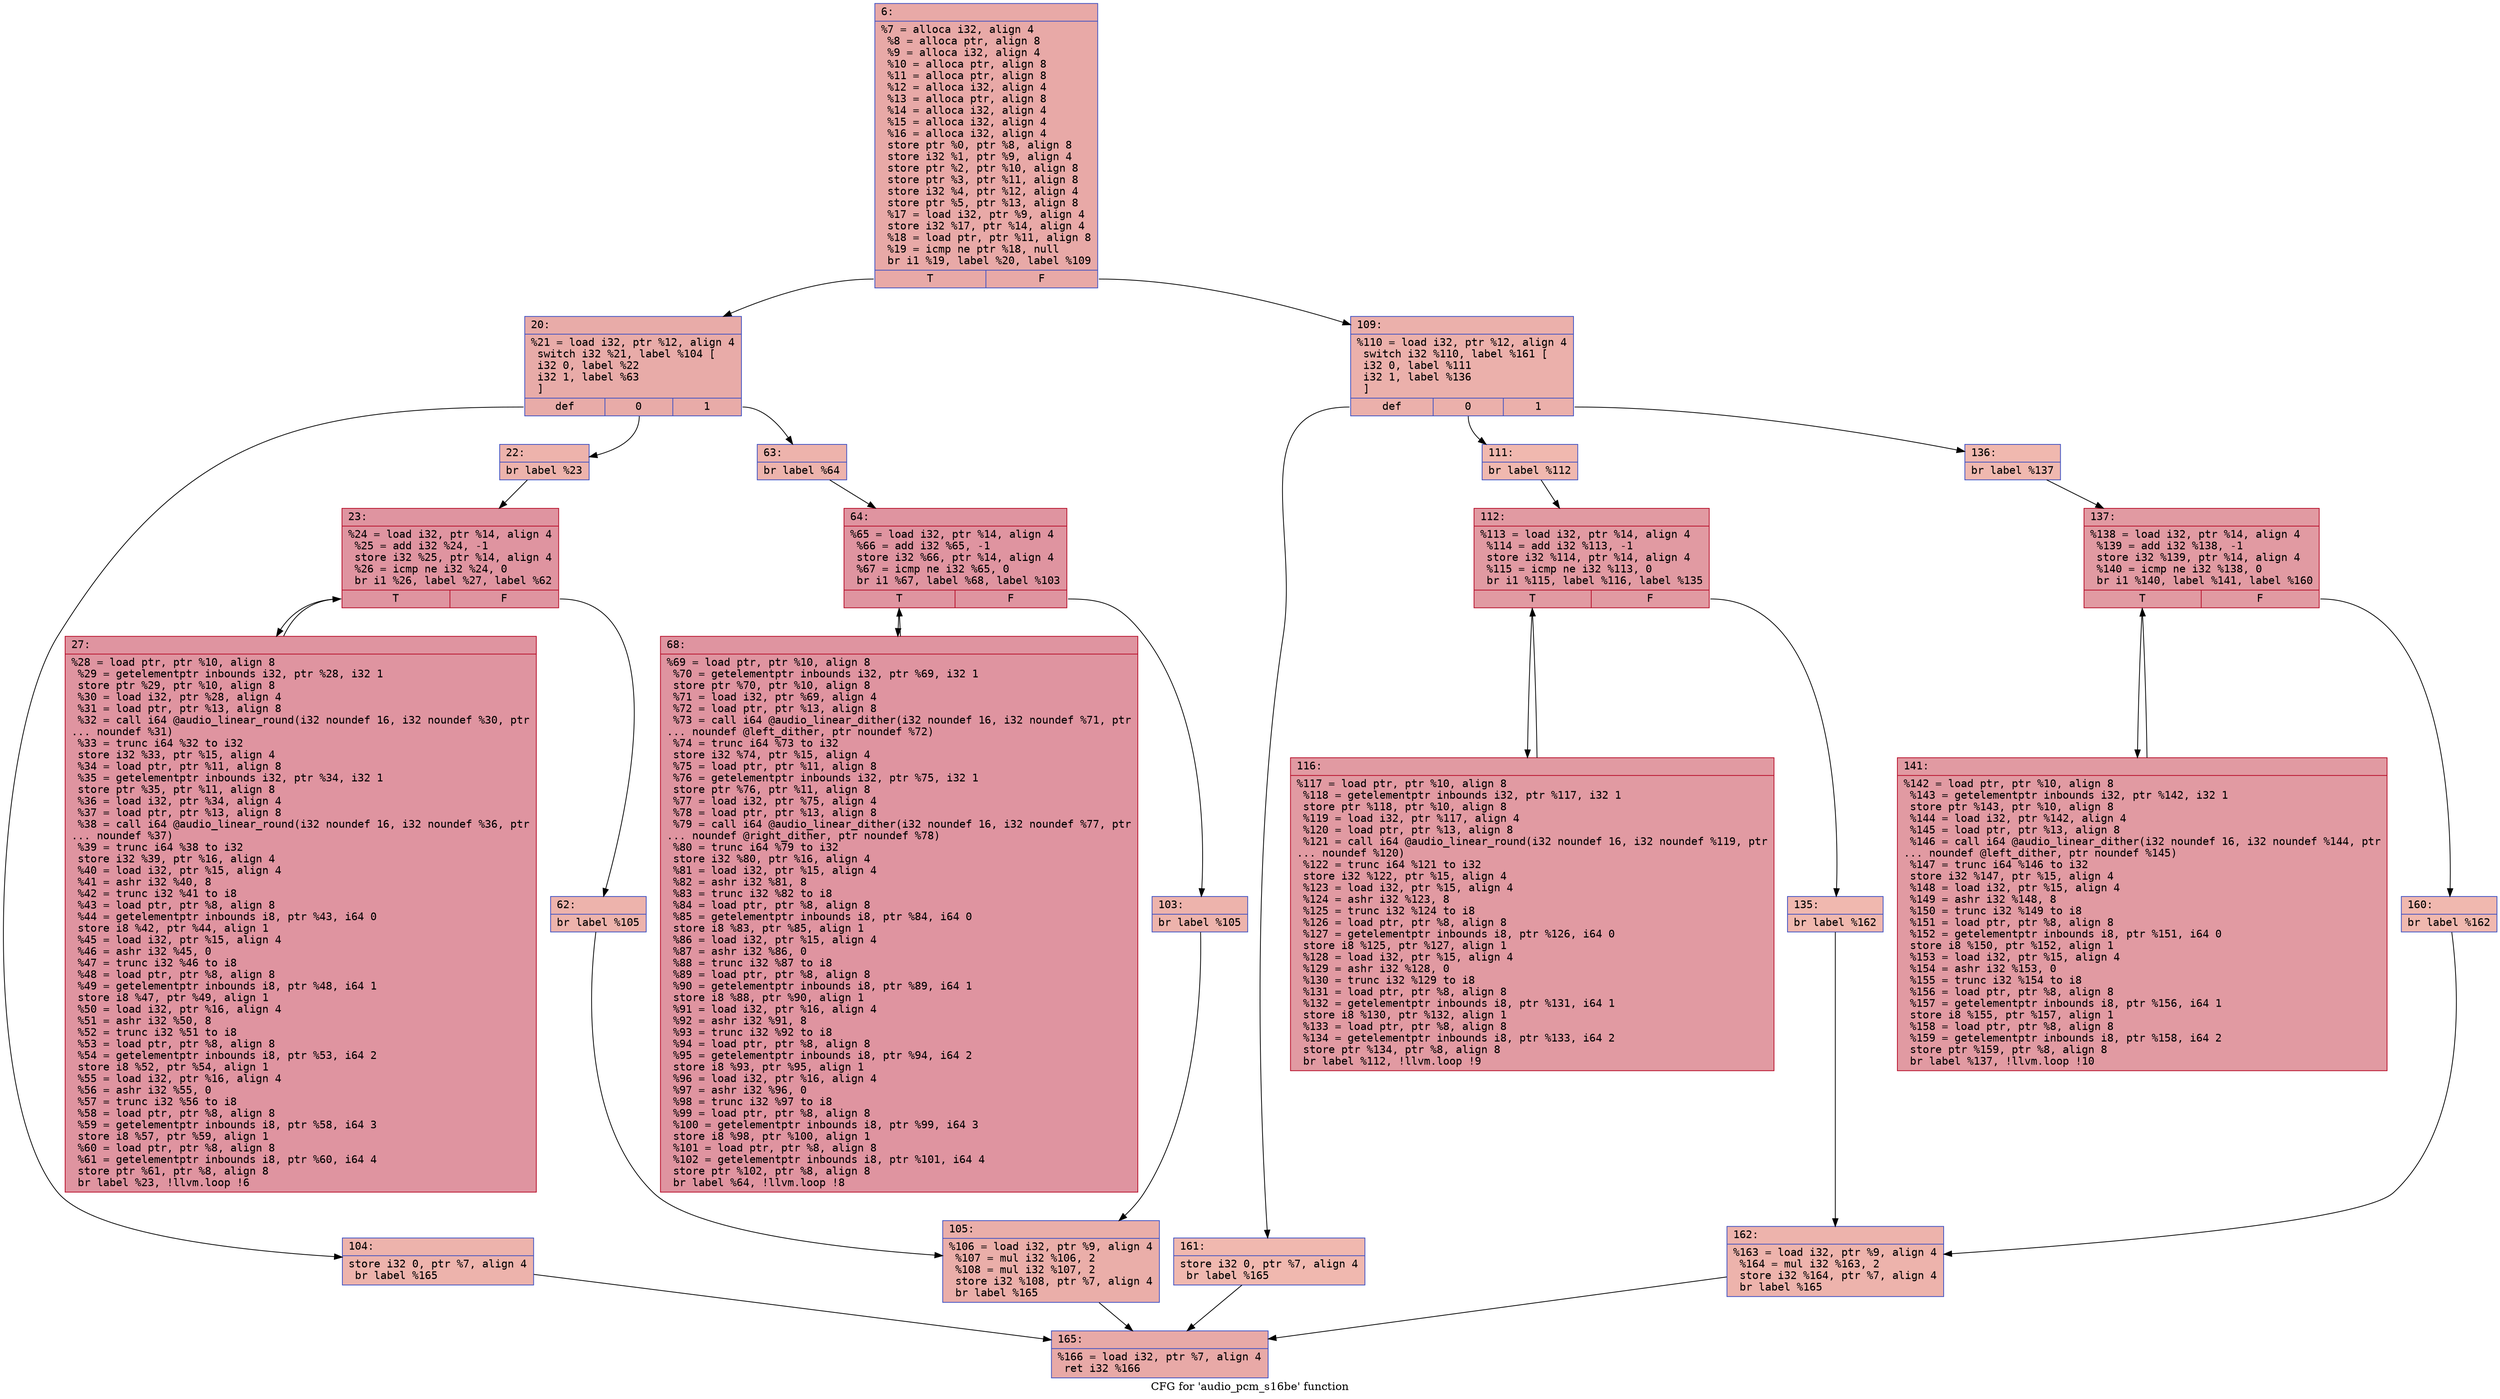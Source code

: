 digraph "CFG for 'audio_pcm_s16be' function" {
	label="CFG for 'audio_pcm_s16be' function";

	Node0x6000022d8d70 [shape=record,color="#3d50c3ff", style=filled, fillcolor="#ca3b3770" fontname="Courier",label="{6:\l|  %7 = alloca i32, align 4\l  %8 = alloca ptr, align 8\l  %9 = alloca i32, align 4\l  %10 = alloca ptr, align 8\l  %11 = alloca ptr, align 8\l  %12 = alloca i32, align 4\l  %13 = alloca ptr, align 8\l  %14 = alloca i32, align 4\l  %15 = alloca i32, align 4\l  %16 = alloca i32, align 4\l  store ptr %0, ptr %8, align 8\l  store i32 %1, ptr %9, align 4\l  store ptr %2, ptr %10, align 8\l  store ptr %3, ptr %11, align 8\l  store i32 %4, ptr %12, align 4\l  store ptr %5, ptr %13, align 8\l  %17 = load i32, ptr %9, align 4\l  store i32 %17, ptr %14, align 4\l  %18 = load ptr, ptr %11, align 8\l  %19 = icmp ne ptr %18, null\l  br i1 %19, label %20, label %109\l|{<s0>T|<s1>F}}"];
	Node0x6000022d8d70:s0 -> Node0x6000022d8dc0[tooltip="6 -> 20\nProbability 62.50%" ];
	Node0x6000022d8d70:s1 -> Node0x6000022d9130[tooltip="6 -> 109\nProbability 37.50%" ];
	Node0x6000022d8dc0 [shape=record,color="#3d50c3ff", style=filled, fillcolor="#cc403a70" fontname="Courier",label="{20:\l|  %21 = load i32, ptr %12, align 4\l  switch i32 %21, label %104 [\l    i32 0, label %22\l    i32 1, label %63\l  ]\l|{<s0>def|<s1>0|<s2>1}}"];
	Node0x6000022d8dc0:s0 -> Node0x6000022d9090[tooltip="20 -> 104\nProbability 33.33%" ];
	Node0x6000022d8dc0:s1 -> Node0x6000022d8e10[tooltip="20 -> 22\nProbability 33.33%" ];
	Node0x6000022d8dc0:s2 -> Node0x6000022d8f50[tooltip="20 -> 63\nProbability 33.33%" ];
	Node0x6000022d8e10 [shape=record,color="#3d50c3ff", style=filled, fillcolor="#d6524470" fontname="Courier",label="{22:\l|  br label %23\l}"];
	Node0x6000022d8e10 -> Node0x6000022d8e60[tooltip="22 -> 23\nProbability 100.00%" ];
	Node0x6000022d8e60 [shape=record,color="#b70d28ff", style=filled, fillcolor="#b70d2870" fontname="Courier",label="{23:\l|  %24 = load i32, ptr %14, align 4\l  %25 = add i32 %24, -1\l  store i32 %25, ptr %14, align 4\l  %26 = icmp ne i32 %24, 0\l  br i1 %26, label %27, label %62\l|{<s0>T|<s1>F}}"];
	Node0x6000022d8e60:s0 -> Node0x6000022d8eb0[tooltip="23 -> 27\nProbability 96.88%" ];
	Node0x6000022d8e60:s1 -> Node0x6000022d8f00[tooltip="23 -> 62\nProbability 3.12%" ];
	Node0x6000022d8eb0 [shape=record,color="#b70d28ff", style=filled, fillcolor="#b70d2870" fontname="Courier",label="{27:\l|  %28 = load ptr, ptr %10, align 8\l  %29 = getelementptr inbounds i32, ptr %28, i32 1\l  store ptr %29, ptr %10, align 8\l  %30 = load i32, ptr %28, align 4\l  %31 = load ptr, ptr %13, align 8\l  %32 = call i64 @audio_linear_round(i32 noundef 16, i32 noundef %30, ptr\l... noundef %31)\l  %33 = trunc i64 %32 to i32\l  store i32 %33, ptr %15, align 4\l  %34 = load ptr, ptr %11, align 8\l  %35 = getelementptr inbounds i32, ptr %34, i32 1\l  store ptr %35, ptr %11, align 8\l  %36 = load i32, ptr %34, align 4\l  %37 = load ptr, ptr %13, align 8\l  %38 = call i64 @audio_linear_round(i32 noundef 16, i32 noundef %36, ptr\l... noundef %37)\l  %39 = trunc i64 %38 to i32\l  store i32 %39, ptr %16, align 4\l  %40 = load i32, ptr %15, align 4\l  %41 = ashr i32 %40, 8\l  %42 = trunc i32 %41 to i8\l  %43 = load ptr, ptr %8, align 8\l  %44 = getelementptr inbounds i8, ptr %43, i64 0\l  store i8 %42, ptr %44, align 1\l  %45 = load i32, ptr %15, align 4\l  %46 = ashr i32 %45, 0\l  %47 = trunc i32 %46 to i8\l  %48 = load ptr, ptr %8, align 8\l  %49 = getelementptr inbounds i8, ptr %48, i64 1\l  store i8 %47, ptr %49, align 1\l  %50 = load i32, ptr %16, align 4\l  %51 = ashr i32 %50, 8\l  %52 = trunc i32 %51 to i8\l  %53 = load ptr, ptr %8, align 8\l  %54 = getelementptr inbounds i8, ptr %53, i64 2\l  store i8 %52, ptr %54, align 1\l  %55 = load i32, ptr %16, align 4\l  %56 = ashr i32 %55, 0\l  %57 = trunc i32 %56 to i8\l  %58 = load ptr, ptr %8, align 8\l  %59 = getelementptr inbounds i8, ptr %58, i64 3\l  store i8 %57, ptr %59, align 1\l  %60 = load ptr, ptr %8, align 8\l  %61 = getelementptr inbounds i8, ptr %60, i64 4\l  store ptr %61, ptr %8, align 8\l  br label %23, !llvm.loop !6\l}"];
	Node0x6000022d8eb0 -> Node0x6000022d8e60[tooltip="27 -> 23\nProbability 100.00%" ];
	Node0x6000022d8f00 [shape=record,color="#3d50c3ff", style=filled, fillcolor="#d6524470" fontname="Courier",label="{62:\l|  br label %105\l}"];
	Node0x6000022d8f00 -> Node0x6000022d90e0[tooltip="62 -> 105\nProbability 100.00%" ];
	Node0x6000022d8f50 [shape=record,color="#3d50c3ff", style=filled, fillcolor="#d6524470" fontname="Courier",label="{63:\l|  br label %64\l}"];
	Node0x6000022d8f50 -> Node0x6000022d8fa0[tooltip="63 -> 64\nProbability 100.00%" ];
	Node0x6000022d8fa0 [shape=record,color="#b70d28ff", style=filled, fillcolor="#b70d2870" fontname="Courier",label="{64:\l|  %65 = load i32, ptr %14, align 4\l  %66 = add i32 %65, -1\l  store i32 %66, ptr %14, align 4\l  %67 = icmp ne i32 %65, 0\l  br i1 %67, label %68, label %103\l|{<s0>T|<s1>F}}"];
	Node0x6000022d8fa0:s0 -> Node0x6000022d8ff0[tooltip="64 -> 68\nProbability 96.88%" ];
	Node0x6000022d8fa0:s1 -> Node0x6000022d9040[tooltip="64 -> 103\nProbability 3.12%" ];
	Node0x6000022d8ff0 [shape=record,color="#b70d28ff", style=filled, fillcolor="#b70d2870" fontname="Courier",label="{68:\l|  %69 = load ptr, ptr %10, align 8\l  %70 = getelementptr inbounds i32, ptr %69, i32 1\l  store ptr %70, ptr %10, align 8\l  %71 = load i32, ptr %69, align 4\l  %72 = load ptr, ptr %13, align 8\l  %73 = call i64 @audio_linear_dither(i32 noundef 16, i32 noundef %71, ptr\l... noundef @left_dither, ptr noundef %72)\l  %74 = trunc i64 %73 to i32\l  store i32 %74, ptr %15, align 4\l  %75 = load ptr, ptr %11, align 8\l  %76 = getelementptr inbounds i32, ptr %75, i32 1\l  store ptr %76, ptr %11, align 8\l  %77 = load i32, ptr %75, align 4\l  %78 = load ptr, ptr %13, align 8\l  %79 = call i64 @audio_linear_dither(i32 noundef 16, i32 noundef %77, ptr\l... noundef @right_dither, ptr noundef %78)\l  %80 = trunc i64 %79 to i32\l  store i32 %80, ptr %16, align 4\l  %81 = load i32, ptr %15, align 4\l  %82 = ashr i32 %81, 8\l  %83 = trunc i32 %82 to i8\l  %84 = load ptr, ptr %8, align 8\l  %85 = getelementptr inbounds i8, ptr %84, i64 0\l  store i8 %83, ptr %85, align 1\l  %86 = load i32, ptr %15, align 4\l  %87 = ashr i32 %86, 0\l  %88 = trunc i32 %87 to i8\l  %89 = load ptr, ptr %8, align 8\l  %90 = getelementptr inbounds i8, ptr %89, i64 1\l  store i8 %88, ptr %90, align 1\l  %91 = load i32, ptr %16, align 4\l  %92 = ashr i32 %91, 8\l  %93 = trunc i32 %92 to i8\l  %94 = load ptr, ptr %8, align 8\l  %95 = getelementptr inbounds i8, ptr %94, i64 2\l  store i8 %93, ptr %95, align 1\l  %96 = load i32, ptr %16, align 4\l  %97 = ashr i32 %96, 0\l  %98 = trunc i32 %97 to i8\l  %99 = load ptr, ptr %8, align 8\l  %100 = getelementptr inbounds i8, ptr %99, i64 3\l  store i8 %98, ptr %100, align 1\l  %101 = load ptr, ptr %8, align 8\l  %102 = getelementptr inbounds i8, ptr %101, i64 4\l  store ptr %102, ptr %8, align 8\l  br label %64, !llvm.loop !8\l}"];
	Node0x6000022d8ff0 -> Node0x6000022d8fa0[tooltip="68 -> 64\nProbability 100.00%" ];
	Node0x6000022d9040 [shape=record,color="#3d50c3ff", style=filled, fillcolor="#d6524470" fontname="Courier",label="{103:\l|  br label %105\l}"];
	Node0x6000022d9040 -> Node0x6000022d90e0[tooltip="103 -> 105\nProbability 100.00%" ];
	Node0x6000022d9090 [shape=record,color="#3d50c3ff", style=filled, fillcolor="#d6524470" fontname="Courier",label="{104:\l|  store i32 0, ptr %7, align 4\l  br label %165\l}"];
	Node0x6000022d9090 -> Node0x6000022d94a0[tooltip="104 -> 165\nProbability 100.00%" ];
	Node0x6000022d90e0 [shape=record,color="#3d50c3ff", style=filled, fillcolor="#d0473d70" fontname="Courier",label="{105:\l|  %106 = load i32, ptr %9, align 4\l  %107 = mul i32 %106, 2\l  %108 = mul i32 %107, 2\l  store i32 %108, ptr %7, align 4\l  br label %165\l}"];
	Node0x6000022d90e0 -> Node0x6000022d94a0[tooltip="105 -> 165\nProbability 100.00%" ];
	Node0x6000022d9130 [shape=record,color="#3d50c3ff", style=filled, fillcolor="#d24b4070" fontname="Courier",label="{109:\l|  %110 = load i32, ptr %12, align 4\l  switch i32 %110, label %161 [\l    i32 0, label %111\l    i32 1, label %136\l  ]\l|{<s0>def|<s1>0|<s2>1}}"];
	Node0x6000022d9130:s0 -> Node0x6000022d9400[tooltip="109 -> 161\nProbability 33.33%" ];
	Node0x6000022d9130:s1 -> Node0x6000022d9180[tooltip="109 -> 111\nProbability 33.33%" ];
	Node0x6000022d9130:s2 -> Node0x6000022d92c0[tooltip="109 -> 136\nProbability 33.33%" ];
	Node0x6000022d9180 [shape=record,color="#3d50c3ff", style=filled, fillcolor="#dc5d4a70" fontname="Courier",label="{111:\l|  br label %112\l}"];
	Node0x6000022d9180 -> Node0x6000022d91d0[tooltip="111 -> 112\nProbability 100.00%" ];
	Node0x6000022d91d0 [shape=record,color="#b70d28ff", style=filled, fillcolor="#bb1b2c70" fontname="Courier",label="{112:\l|  %113 = load i32, ptr %14, align 4\l  %114 = add i32 %113, -1\l  store i32 %114, ptr %14, align 4\l  %115 = icmp ne i32 %113, 0\l  br i1 %115, label %116, label %135\l|{<s0>T|<s1>F}}"];
	Node0x6000022d91d0:s0 -> Node0x6000022d9220[tooltip="112 -> 116\nProbability 96.88%" ];
	Node0x6000022d91d0:s1 -> Node0x6000022d9270[tooltip="112 -> 135\nProbability 3.12%" ];
	Node0x6000022d9220 [shape=record,color="#b70d28ff", style=filled, fillcolor="#bb1b2c70" fontname="Courier",label="{116:\l|  %117 = load ptr, ptr %10, align 8\l  %118 = getelementptr inbounds i32, ptr %117, i32 1\l  store ptr %118, ptr %10, align 8\l  %119 = load i32, ptr %117, align 4\l  %120 = load ptr, ptr %13, align 8\l  %121 = call i64 @audio_linear_round(i32 noundef 16, i32 noundef %119, ptr\l... noundef %120)\l  %122 = trunc i64 %121 to i32\l  store i32 %122, ptr %15, align 4\l  %123 = load i32, ptr %15, align 4\l  %124 = ashr i32 %123, 8\l  %125 = trunc i32 %124 to i8\l  %126 = load ptr, ptr %8, align 8\l  %127 = getelementptr inbounds i8, ptr %126, i64 0\l  store i8 %125, ptr %127, align 1\l  %128 = load i32, ptr %15, align 4\l  %129 = ashr i32 %128, 0\l  %130 = trunc i32 %129 to i8\l  %131 = load ptr, ptr %8, align 8\l  %132 = getelementptr inbounds i8, ptr %131, i64 1\l  store i8 %130, ptr %132, align 1\l  %133 = load ptr, ptr %8, align 8\l  %134 = getelementptr inbounds i8, ptr %133, i64 2\l  store ptr %134, ptr %8, align 8\l  br label %112, !llvm.loop !9\l}"];
	Node0x6000022d9220 -> Node0x6000022d91d0[tooltip="116 -> 112\nProbability 100.00%" ];
	Node0x6000022d9270 [shape=record,color="#3d50c3ff", style=filled, fillcolor="#dc5d4a70" fontname="Courier",label="{135:\l|  br label %162\l}"];
	Node0x6000022d9270 -> Node0x6000022d9450[tooltip="135 -> 162\nProbability 100.00%" ];
	Node0x6000022d92c0 [shape=record,color="#3d50c3ff", style=filled, fillcolor="#dc5d4a70" fontname="Courier",label="{136:\l|  br label %137\l}"];
	Node0x6000022d92c0 -> Node0x6000022d9310[tooltip="136 -> 137\nProbability 100.00%" ];
	Node0x6000022d9310 [shape=record,color="#b70d28ff", style=filled, fillcolor="#bb1b2c70" fontname="Courier",label="{137:\l|  %138 = load i32, ptr %14, align 4\l  %139 = add i32 %138, -1\l  store i32 %139, ptr %14, align 4\l  %140 = icmp ne i32 %138, 0\l  br i1 %140, label %141, label %160\l|{<s0>T|<s1>F}}"];
	Node0x6000022d9310:s0 -> Node0x6000022d9360[tooltip="137 -> 141\nProbability 96.88%" ];
	Node0x6000022d9310:s1 -> Node0x6000022d93b0[tooltip="137 -> 160\nProbability 3.12%" ];
	Node0x6000022d9360 [shape=record,color="#b70d28ff", style=filled, fillcolor="#bb1b2c70" fontname="Courier",label="{141:\l|  %142 = load ptr, ptr %10, align 8\l  %143 = getelementptr inbounds i32, ptr %142, i32 1\l  store ptr %143, ptr %10, align 8\l  %144 = load i32, ptr %142, align 4\l  %145 = load ptr, ptr %13, align 8\l  %146 = call i64 @audio_linear_dither(i32 noundef 16, i32 noundef %144, ptr\l... noundef @left_dither, ptr noundef %145)\l  %147 = trunc i64 %146 to i32\l  store i32 %147, ptr %15, align 4\l  %148 = load i32, ptr %15, align 4\l  %149 = ashr i32 %148, 8\l  %150 = trunc i32 %149 to i8\l  %151 = load ptr, ptr %8, align 8\l  %152 = getelementptr inbounds i8, ptr %151, i64 0\l  store i8 %150, ptr %152, align 1\l  %153 = load i32, ptr %15, align 4\l  %154 = ashr i32 %153, 0\l  %155 = trunc i32 %154 to i8\l  %156 = load ptr, ptr %8, align 8\l  %157 = getelementptr inbounds i8, ptr %156, i64 1\l  store i8 %155, ptr %157, align 1\l  %158 = load ptr, ptr %8, align 8\l  %159 = getelementptr inbounds i8, ptr %158, i64 2\l  store ptr %159, ptr %8, align 8\l  br label %137, !llvm.loop !10\l}"];
	Node0x6000022d9360 -> Node0x6000022d9310[tooltip="141 -> 137\nProbability 100.00%" ];
	Node0x6000022d93b0 [shape=record,color="#3d50c3ff", style=filled, fillcolor="#dc5d4a70" fontname="Courier",label="{160:\l|  br label %162\l}"];
	Node0x6000022d93b0 -> Node0x6000022d9450[tooltip="160 -> 162\nProbability 100.00%" ];
	Node0x6000022d9400 [shape=record,color="#3d50c3ff", style=filled, fillcolor="#dc5d4a70" fontname="Courier",label="{161:\l|  store i32 0, ptr %7, align 4\l  br label %165\l}"];
	Node0x6000022d9400 -> Node0x6000022d94a0[tooltip="161 -> 165\nProbability 100.00%" ];
	Node0x6000022d9450 [shape=record,color="#3d50c3ff", style=filled, fillcolor="#d6524470" fontname="Courier",label="{162:\l|  %163 = load i32, ptr %9, align 4\l  %164 = mul i32 %163, 2\l  store i32 %164, ptr %7, align 4\l  br label %165\l}"];
	Node0x6000022d9450 -> Node0x6000022d94a0[tooltip="162 -> 165\nProbability 100.00%" ];
	Node0x6000022d94a0 [shape=record,color="#3d50c3ff", style=filled, fillcolor="#ca3b3770" fontname="Courier",label="{165:\l|  %166 = load i32, ptr %7, align 4\l  ret i32 %166\l}"];
}
